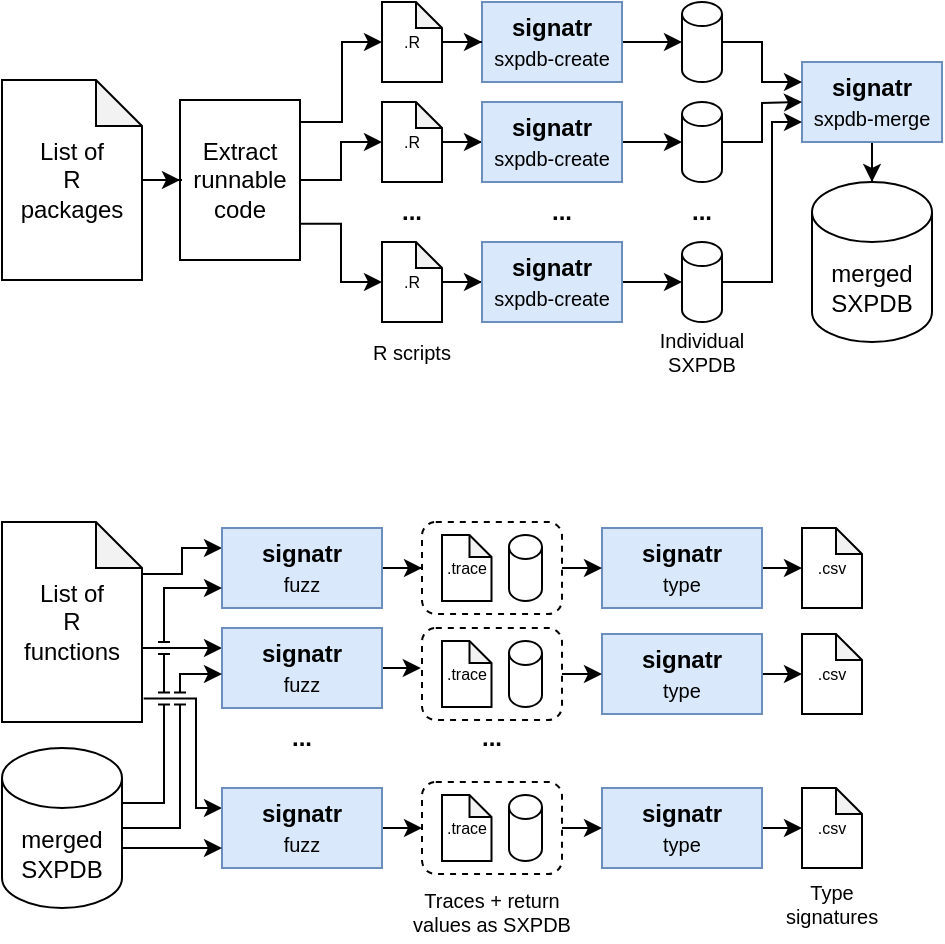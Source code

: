 <mxfile version="20.2.3"><diagram id="nPdgPtTU691SxN4OdHrN" name="Page-1"><mxGraphModel dx="1375" dy="769" grid="1" gridSize="10" guides="1" tooltips="1" connect="1" arrows="1" fold="1" page="1" pageScale="1" pageWidth="850" pageHeight="1100" math="0" shadow="0"><root><mxCell id="0"/><mxCell id="1" parent="0"/><mxCell id="wl-aqiPalpi7DghOBvvN-31" style="edgeStyle=orthogonalEdgeStyle;rounded=0;orthogonalLoop=1;jettySize=auto;html=1;entryX=0;entryY=0.5;entryDx=0;entryDy=0;entryPerimeter=0;fontSize=12;exitX=1;exitY=0.25;exitDx=0;exitDy=0;" edge="1" parent="1" source="wl-aqiPalpi7DghOBvvN-2" target="wl-aqiPalpi7DghOBvvN-9"><mxGeometry relative="1" as="geometry"><Array as="points"><mxPoint x="199" y="80"/><mxPoint x="220" y="80"/><mxPoint x="220" y="40"/></Array></mxGeometry></mxCell><mxCell id="wl-aqiPalpi7DghOBvvN-32" style="edgeStyle=orthogonalEdgeStyle;rounded=0;orthogonalLoop=1;jettySize=auto;html=1;entryX=0;entryY=0.5;entryDx=0;entryDy=0;entryPerimeter=0;fontSize=12;exitX=1.002;exitY=0.774;exitDx=0;exitDy=0;exitPerimeter=0;" edge="1" parent="1" source="wl-aqiPalpi7DghOBvvN-2" target="wl-aqiPalpi7DghOBvvN-12"><mxGeometry relative="1" as="geometry"/></mxCell><mxCell id="wl-aqiPalpi7DghOBvvN-33" style="edgeStyle=orthogonalEdgeStyle;rounded=0;orthogonalLoop=1;jettySize=auto;html=1;entryX=0;entryY=0.5;entryDx=0;entryDy=0;entryPerimeter=0;fontSize=12;" edge="1" parent="1" source="wl-aqiPalpi7DghOBvvN-2" target="wl-aqiPalpi7DghOBvvN-11"><mxGeometry relative="1" as="geometry"/></mxCell><mxCell id="wl-aqiPalpi7DghOBvvN-2" value="Extract &lt;br&gt;runnable &lt;br&gt;code" style="whiteSpace=wrap;html=1;" vertex="1" parent="1"><mxGeometry x="139" y="69" width="60" height="80" as="geometry"/></mxCell><mxCell id="wl-aqiPalpi7DghOBvvN-40" style="edgeStyle=orthogonalEdgeStyle;rounded=0;orthogonalLoop=1;jettySize=auto;html=1;entryX=0;entryY=0.5;entryDx=0;entryDy=0;entryPerimeter=0;fontSize=12;" edge="1" parent="1" source="wl-aqiPalpi7DghOBvvN-3" target="wl-aqiPalpi7DghOBvvN-8"><mxGeometry relative="1" as="geometry"/></mxCell><mxCell id="wl-aqiPalpi7DghOBvvN-3" value="&lt;b&gt;signatr&lt;/b&gt;&lt;br&gt;&lt;font style=&quot;font-size: 10px;&quot;&gt;sxpdb-create&lt;/font&gt;" style="whiteSpace=wrap;html=1;fillColor=#dae8fc;strokeColor=#6c8ebf;" vertex="1" parent="1"><mxGeometry x="290" y="20" width="70" height="40" as="geometry"/></mxCell><mxCell id="wl-aqiPalpi7DghOBvvN-47" style="edgeStyle=orthogonalEdgeStyle;rounded=0;orthogonalLoop=1;jettySize=auto;html=1;entryX=0.5;entryY=0;entryDx=0;entryDy=0;entryPerimeter=0;fontSize=12;" edge="1" parent="1" source="wl-aqiPalpi7DghOBvvN-4" target="wl-aqiPalpi7DghOBvvN-5"><mxGeometry relative="1" as="geometry"/></mxCell><mxCell id="wl-aqiPalpi7DghOBvvN-4" value="&lt;b&gt;signatr&lt;/b&gt;&lt;br&gt;&lt;font style=&quot;font-size: 10px;&quot;&gt;sxpdb-merge&lt;/font&gt;" style="whiteSpace=wrap;html=1;fillColor=#dae8fc;strokeColor=#6c8ebf;" vertex="1" parent="1"><mxGeometry x="450" y="50" width="70" height="40" as="geometry"/></mxCell><mxCell id="wl-aqiPalpi7DghOBvvN-5" value="merged&lt;br&gt;SXPDB" style="shape=cylinder3;whiteSpace=wrap;html=1;boundedLbl=1;backgroundOutline=1;size=15;" vertex="1" parent="1"><mxGeometry x="455" y="110" width="60" height="80" as="geometry"/></mxCell><mxCell id="wl-aqiPalpi7DghOBvvN-99" style="edgeStyle=orthogonalEdgeStyle;rounded=0;orthogonalLoop=1;jettySize=auto;html=1;fontSize=10;entryX=0;entryY=0.25;entryDx=0;entryDy=0;" edge="1" parent="1" source="wl-aqiPalpi7DghOBvvN-8" target="wl-aqiPalpi7DghOBvvN-4"><mxGeometry relative="1" as="geometry"><mxPoint x="450" y="110" as="targetPoint"/><Array as="points"><mxPoint x="430" y="40"/><mxPoint x="430" y="60"/></Array></mxGeometry></mxCell><mxCell id="wl-aqiPalpi7DghOBvvN-8" value="" style="shape=cylinder3;whiteSpace=wrap;html=1;boundedLbl=1;backgroundOutline=1;size=6;fontSize=8;" vertex="1" parent="1"><mxGeometry x="390" y="20" width="20" height="40" as="geometry"/></mxCell><mxCell id="wl-aqiPalpi7DghOBvvN-36" style="edgeStyle=orthogonalEdgeStyle;rounded=0;orthogonalLoop=1;jettySize=auto;html=1;entryX=0;entryY=0.5;entryDx=0;entryDy=0;fontSize=12;" edge="1" parent="1" source="wl-aqiPalpi7DghOBvvN-9" target="wl-aqiPalpi7DghOBvvN-3"><mxGeometry relative="1" as="geometry"/></mxCell><mxCell id="wl-aqiPalpi7DghOBvvN-9" value=".R" style="shape=note;whiteSpace=wrap;html=1;backgroundOutline=1;darkOpacity=0.05;fontSize=8;size=13;" vertex="1" parent="1"><mxGeometry x="240" y="20" width="30" height="40" as="geometry"/></mxCell><mxCell id="wl-aqiPalpi7DghOBvvN-37" style="edgeStyle=orthogonalEdgeStyle;rounded=0;orthogonalLoop=1;jettySize=auto;html=1;entryX=0;entryY=0.5;entryDx=0;entryDy=0;fontSize=12;" edge="1" parent="1" source="wl-aqiPalpi7DghOBvvN-11" target="wl-aqiPalpi7DghOBvvN-34"><mxGeometry relative="1" as="geometry"/></mxCell><mxCell id="wl-aqiPalpi7DghOBvvN-11" value=".R" style="shape=note;whiteSpace=wrap;html=1;backgroundOutline=1;darkOpacity=0.05;fontSize=8;size=13;" vertex="1" parent="1"><mxGeometry x="240" y="70" width="30" height="40" as="geometry"/></mxCell><mxCell id="wl-aqiPalpi7DghOBvvN-38" style="edgeStyle=orthogonalEdgeStyle;rounded=0;orthogonalLoop=1;jettySize=auto;html=1;entryX=0;entryY=0.5;entryDx=0;entryDy=0;fontSize=12;" edge="1" parent="1" source="wl-aqiPalpi7DghOBvvN-12" target="wl-aqiPalpi7DghOBvvN-35"><mxGeometry relative="1" as="geometry"/></mxCell><mxCell id="wl-aqiPalpi7DghOBvvN-12" value=".R" style="shape=note;whiteSpace=wrap;html=1;backgroundOutline=1;darkOpacity=0.05;fontSize=8;size=13;" vertex="1" parent="1"><mxGeometry x="240" y="140" width="30" height="40" as="geometry"/></mxCell><mxCell id="wl-aqiPalpi7DghOBvvN-100" style="edgeStyle=orthogonalEdgeStyle;rounded=0;orthogonalLoop=1;jettySize=auto;html=1;fontSize=10;" edge="1" parent="1" source="wl-aqiPalpi7DghOBvvN-14"><mxGeometry relative="1" as="geometry"><mxPoint x="450" y="70" as="targetPoint"/></mxGeometry></mxCell><mxCell id="wl-aqiPalpi7DghOBvvN-14" value="" style="shape=cylinder3;whiteSpace=wrap;html=1;boundedLbl=1;backgroundOutline=1;size=6;fontSize=8;" vertex="1" parent="1"><mxGeometry x="390" y="70" width="20" height="40" as="geometry"/></mxCell><mxCell id="wl-aqiPalpi7DghOBvvN-101" style="edgeStyle=orthogonalEdgeStyle;rounded=0;orthogonalLoop=1;jettySize=auto;html=1;fontSize=10;entryX=0;entryY=0.75;entryDx=0;entryDy=0;" edge="1" parent="1" source="wl-aqiPalpi7DghOBvvN-15" target="wl-aqiPalpi7DghOBvvN-4"><mxGeometry relative="1" as="geometry"><mxPoint x="450" y="110" as="targetPoint"/><Array as="points"><mxPoint x="435" y="160"/><mxPoint x="435" y="80"/></Array></mxGeometry></mxCell><mxCell id="wl-aqiPalpi7DghOBvvN-15" value="" style="shape=cylinder3;whiteSpace=wrap;html=1;boundedLbl=1;backgroundOutline=1;size=6;fontSize=8;" vertex="1" parent="1"><mxGeometry x="390" y="140" width="20" height="40" as="geometry"/></mxCell><mxCell id="wl-aqiPalpi7DghOBvvN-30" value="" style="edgeStyle=orthogonalEdgeStyle;rounded=0;orthogonalLoop=1;jettySize=auto;html=1;fontSize=12;" edge="1" parent="1" source="wl-aqiPalpi7DghOBvvN-16" target="wl-aqiPalpi7DghOBvvN-2"><mxGeometry relative="1" as="geometry"/></mxCell><mxCell id="wl-aqiPalpi7DghOBvvN-16" value="&lt;font style=&quot;font-size: 12px;&quot;&gt;List of &lt;br&gt;R&lt;br&gt;packages&lt;br&gt;&lt;/font&gt;" style="shape=note;whiteSpace=wrap;html=1;backgroundOutline=1;darkOpacity=0.05;fontSize=8;size=23;" vertex="1" parent="1"><mxGeometry x="50" y="59" width="70" height="100" as="geometry"/></mxCell><mxCell id="wl-aqiPalpi7DghOBvvN-96" style="edgeStyle=orthogonalEdgeStyle;rounded=0;orthogonalLoop=1;jettySize=auto;html=1;entryX=0;entryY=0.25;entryDx=0;entryDy=0;fontSize=10;" edge="1" parent="1" source="wl-aqiPalpi7DghOBvvN-17" target="wl-aqiPalpi7DghOBvvN-48"><mxGeometry relative="1" as="geometry"><Array as="points"><mxPoint x="140" y="306"/><mxPoint x="140" y="293"/></Array></mxGeometry></mxCell><mxCell id="wl-aqiPalpi7DghOBvvN-97" style="edgeStyle=orthogonalEdgeStyle;rounded=0;orthogonalLoop=1;jettySize=auto;html=1;entryX=0;entryY=0.25;entryDx=0;entryDy=0;fontSize=10;" edge="1" parent="1" source="wl-aqiPalpi7DghOBvvN-17" target="wl-aqiPalpi7DghOBvvN-49"><mxGeometry relative="1" as="geometry"><Array as="points"><mxPoint x="130" y="343"/><mxPoint x="130" y="343"/></Array></mxGeometry></mxCell><mxCell id="wl-aqiPalpi7DghOBvvN-98" style="edgeStyle=orthogonalEdgeStyle;rounded=0;orthogonalLoop=1;jettySize=auto;html=1;entryX=0;entryY=0.25;entryDx=0;entryDy=0;fontSize=10;exitX=1.012;exitY=0.883;exitDx=0;exitDy=0;exitPerimeter=0;" edge="1" parent="1" source="wl-aqiPalpi7DghOBvvN-17" target="wl-aqiPalpi7DghOBvvN-50"><mxGeometry relative="1" as="geometry"><Array as="points"><mxPoint x="147" y="368"/><mxPoint x="147" y="423"/></Array></mxGeometry></mxCell><mxCell id="wl-aqiPalpi7DghOBvvN-17" value="&lt;font style=&quot;font-size: 12px;&quot;&gt;List of &lt;br&gt;R&lt;br&gt;functions&lt;font style=&quot;font-size: 12px;&quot;&gt;&lt;br&gt;&lt;/font&gt;&lt;/font&gt;" style="shape=note;whiteSpace=wrap;html=1;backgroundOutline=1;darkOpacity=0.05;fontSize=8;size=23;" vertex="1" parent="1"><mxGeometry x="50" y="280" width="70" height="100" as="geometry"/></mxCell><mxCell id="wl-aqiPalpi7DghOBvvN-27" value="&lt;b&gt;...&lt;/b&gt;" style="text;html=1;strokeColor=none;fillColor=none;align=center;verticalAlign=middle;whiteSpace=wrap;rounded=0;fontSize=12;" vertex="1" parent="1"><mxGeometry x="280" y="373" width="30" height="30" as="geometry"/></mxCell><mxCell id="wl-aqiPalpi7DghOBvvN-28" value="&lt;b&gt;...&lt;/b&gt;" style="text;html=1;strokeColor=none;fillColor=none;align=center;verticalAlign=middle;whiteSpace=wrap;rounded=0;fontSize=12;" vertex="1" parent="1"><mxGeometry x="240" y="110" width="30" height="30" as="geometry"/></mxCell><mxCell id="wl-aqiPalpi7DghOBvvN-29" value="&lt;b&gt;...&lt;/b&gt;" style="text;html=1;strokeColor=none;fillColor=none;align=center;verticalAlign=middle;whiteSpace=wrap;rounded=0;fontSize=12;" vertex="1" parent="1"><mxGeometry x="385" y="110" width="30" height="30" as="geometry"/></mxCell><mxCell id="wl-aqiPalpi7DghOBvvN-41" style="edgeStyle=orthogonalEdgeStyle;rounded=0;orthogonalLoop=1;jettySize=auto;html=1;entryX=0;entryY=0.5;entryDx=0;entryDy=0;entryPerimeter=0;fontSize=12;" edge="1" parent="1" source="wl-aqiPalpi7DghOBvvN-34" target="wl-aqiPalpi7DghOBvvN-14"><mxGeometry relative="1" as="geometry"/></mxCell><mxCell id="wl-aqiPalpi7DghOBvvN-34" value="&lt;b&gt;signatr&lt;/b&gt;&lt;br&gt;&lt;font style=&quot;font-size: 10px;&quot;&gt;sxpdb-create&lt;/font&gt;" style="whiteSpace=wrap;html=1;fillColor=#dae8fc;strokeColor=#6c8ebf;" vertex="1" parent="1"><mxGeometry x="290" y="70" width="70" height="40" as="geometry"/></mxCell><mxCell id="wl-aqiPalpi7DghOBvvN-42" style="edgeStyle=orthogonalEdgeStyle;rounded=0;orthogonalLoop=1;jettySize=auto;html=1;entryX=0;entryY=0.5;entryDx=0;entryDy=0;entryPerimeter=0;fontSize=12;" edge="1" parent="1" source="wl-aqiPalpi7DghOBvvN-35" target="wl-aqiPalpi7DghOBvvN-15"><mxGeometry relative="1" as="geometry"/></mxCell><mxCell id="wl-aqiPalpi7DghOBvvN-35" value="&lt;b&gt;signatr&lt;/b&gt;&lt;br&gt;&lt;font style=&quot;font-size: 10px;&quot;&gt;sxpdb-create&lt;/font&gt;" style="whiteSpace=wrap;html=1;fillColor=#dae8fc;strokeColor=#6c8ebf;" vertex="1" parent="1"><mxGeometry x="290" y="140" width="70" height="40" as="geometry"/></mxCell><mxCell id="wl-aqiPalpi7DghOBvvN-64" style="edgeStyle=orthogonalEdgeStyle;rounded=0;orthogonalLoop=1;jettySize=auto;html=1;entryX=0;entryY=0.5;entryDx=0;entryDy=0;fontSize=10;" edge="1" parent="1" source="wl-aqiPalpi7DghOBvvN-48" target="wl-aqiPalpi7DghOBvvN-62"><mxGeometry relative="1" as="geometry"/></mxCell><mxCell id="wl-aqiPalpi7DghOBvvN-48" value="&lt;b&gt;signatr&lt;/b&gt;&lt;br&gt;&lt;font style=&quot;font-size: 10px;&quot;&gt;fuzz&lt;/font&gt;" style="whiteSpace=wrap;html=1;fillColor=#dae8fc;strokeColor=#6c8ebf;" vertex="1" parent="1"><mxGeometry x="160" y="283" width="80" height="40" as="geometry"/></mxCell><mxCell id="wl-aqiPalpi7DghOBvvN-57" style="edgeStyle=orthogonalEdgeStyle;rounded=0;orthogonalLoop=1;jettySize=auto;html=1;exitX=1;exitY=0.5;exitDx=0;exitDy=0;entryX=-0.009;entryY=0.448;entryDx=0;entryDy=0;entryPerimeter=0;fontSize=10;" edge="1" parent="1" source="wl-aqiPalpi7DghOBvvN-49" target="wl-aqiPalpi7DghOBvvN-72"><mxGeometry relative="1" as="geometry"><mxPoint x="260" y="353" as="targetPoint"/></mxGeometry></mxCell><mxCell id="wl-aqiPalpi7DghOBvvN-49" value="&lt;b&gt;signatr&lt;/b&gt;&lt;br&gt;&lt;font style=&quot;font-size: 10px;&quot;&gt;&lt;font style=&quot;font-size: 10px;&quot;&gt;fuzz&lt;/font&gt;&lt;/font&gt;" style="whiteSpace=wrap;html=1;fillColor=#dae8fc;strokeColor=#6c8ebf;" vertex="1" parent="1"><mxGeometry x="160" y="333" width="80" height="40" as="geometry"/></mxCell><mxCell id="wl-aqiPalpi7DghOBvvN-58" style="edgeStyle=orthogonalEdgeStyle;rounded=0;orthogonalLoop=1;jettySize=auto;html=1;exitX=1;exitY=0.5;exitDx=0;exitDy=0;entryX=0;entryY=0.5;entryDx=0;entryDy=0;fontSize=10;" edge="1" parent="1" source="wl-aqiPalpi7DghOBvvN-50" target="wl-aqiPalpi7DghOBvvN-76"><mxGeometry relative="1" as="geometry"><mxPoint x="260" y="433" as="targetPoint"/></mxGeometry></mxCell><mxCell id="wl-aqiPalpi7DghOBvvN-50" value="&lt;b&gt;signatr&lt;/b&gt;&lt;br&gt;&lt;font style=&quot;font-size: 10px;&quot;&gt;fuzz&lt;/font&gt;" style="whiteSpace=wrap;html=1;fillColor=#dae8fc;strokeColor=#6c8ebf;" vertex="1" parent="1"><mxGeometry x="160" y="413" width="80" height="40" as="geometry"/></mxCell><mxCell id="wl-aqiPalpi7DghOBvvN-51" value="&lt;b&gt;...&lt;/b&gt;" style="text;html=1;strokeColor=none;fillColor=none;align=center;verticalAlign=middle;whiteSpace=wrap;rounded=0;fontSize=12;" vertex="1" parent="1"><mxGeometry x="185" y="373" width="30" height="30" as="geometry"/></mxCell><mxCell id="wl-aqiPalpi7DghOBvvN-52" value="&lt;b&gt;...&lt;/b&gt;" style="text;html=1;strokeColor=none;fillColor=none;align=center;verticalAlign=middle;whiteSpace=wrap;rounded=0;fontSize=12;" vertex="1" parent="1"><mxGeometry x="315" y="110" width="30" height="30" as="geometry"/></mxCell><mxCell id="wl-aqiPalpi7DghOBvvN-86" style="edgeStyle=orthogonalEdgeStyle;rounded=0;orthogonalLoop=1;jettySize=auto;html=1;exitX=1;exitY=0.5;exitDx=0;exitDy=0;entryX=0;entryY=0.5;entryDx=0;entryDy=0;entryPerimeter=0;fontSize=10;" edge="1" parent="1" source="wl-aqiPalpi7DghOBvvN-59" target="wl-aqiPalpi7DghOBvvN-83"><mxGeometry relative="1" as="geometry"/></mxCell><mxCell id="wl-aqiPalpi7DghOBvvN-59" value="&lt;b&gt;signatr&lt;/b&gt;&lt;br&gt;&lt;font style=&quot;font-size: 10px;&quot;&gt;type&lt;/font&gt;" style="whiteSpace=wrap;html=1;fillColor=#dae8fc;strokeColor=#6c8ebf;" vertex="1" parent="1"><mxGeometry x="350" y="283" width="80" height="40" as="geometry"/></mxCell><mxCell id="wl-aqiPalpi7DghOBvvN-87" style="edgeStyle=orthogonalEdgeStyle;rounded=0;orthogonalLoop=1;jettySize=auto;html=1;exitX=1;exitY=0.5;exitDx=0;exitDy=0;entryX=0;entryY=0.5;entryDx=0;entryDy=0;entryPerimeter=0;fontSize=10;" edge="1" parent="1" source="wl-aqiPalpi7DghOBvvN-60" target="wl-aqiPalpi7DghOBvvN-84"><mxGeometry relative="1" as="geometry"/></mxCell><mxCell id="wl-aqiPalpi7DghOBvvN-60" value="&lt;b&gt;signatr&lt;/b&gt;&lt;br&gt;&lt;font style=&quot;font-size: 10px;&quot;&gt;type&lt;/font&gt;" style="whiteSpace=wrap;html=1;fillColor=#dae8fc;strokeColor=#6c8ebf;" vertex="1" parent="1"><mxGeometry x="350" y="336" width="80" height="40" as="geometry"/></mxCell><mxCell id="wl-aqiPalpi7DghOBvvN-88" style="edgeStyle=orthogonalEdgeStyle;rounded=0;orthogonalLoop=1;jettySize=auto;html=1;exitX=1;exitY=0.5;exitDx=0;exitDy=0;entryX=0;entryY=0.5;entryDx=0;entryDy=0;entryPerimeter=0;fontSize=10;" edge="1" parent="1" source="wl-aqiPalpi7DghOBvvN-61" target="wl-aqiPalpi7DghOBvvN-85"><mxGeometry relative="1" as="geometry"/></mxCell><mxCell id="wl-aqiPalpi7DghOBvvN-61" value="&lt;b&gt;signatr&lt;/b&gt;&lt;br&gt;&lt;font style=&quot;font-size: 10px;&quot;&gt;type&lt;/font&gt;" style="whiteSpace=wrap;html=1;fillColor=#dae8fc;strokeColor=#6c8ebf;" vertex="1" parent="1"><mxGeometry x="350" y="413" width="80" height="40" as="geometry"/></mxCell><mxCell id="wl-aqiPalpi7DghOBvvN-70" value="" style="group" vertex="1" connectable="0" parent="1"><mxGeometry x="260" y="280" width="70" height="46" as="geometry"/></mxCell><mxCell id="wl-aqiPalpi7DghOBvvN-62" value="" style="rounded=1;whiteSpace=wrap;html=1;fontSize=10;fillColor=none;dashed=1;" vertex="1" parent="wl-aqiPalpi7DghOBvvN-70"><mxGeometry width="70" height="46" as="geometry"/></mxCell><mxCell id="wl-aqiPalpi7DghOBvvN-19" value="" style="shape=cylinder3;whiteSpace=wrap;html=1;boundedLbl=1;backgroundOutline=1;size=6;fontSize=8;" vertex="1" parent="wl-aqiPalpi7DghOBvvN-70"><mxGeometry x="43.5" y="6.5" width="16.5" height="33" as="geometry"/></mxCell><mxCell id="wl-aqiPalpi7DghOBvvN-20" value=".trace" style="shape=note;whiteSpace=wrap;html=1;backgroundOutline=1;darkOpacity=0.05;fontSize=8;size=11;" vertex="1" parent="wl-aqiPalpi7DghOBvvN-70"><mxGeometry x="10" y="6.5" width="24.75" height="33" as="geometry"/></mxCell><mxCell id="wl-aqiPalpi7DghOBvvN-71" value="" style="group" vertex="1" connectable="0" parent="1"><mxGeometry x="260" y="333" width="70" height="46" as="geometry"/></mxCell><mxCell id="wl-aqiPalpi7DghOBvvN-72" value="" style="rounded=1;whiteSpace=wrap;html=1;fontSize=10;fillColor=none;dashed=1;" vertex="1" parent="wl-aqiPalpi7DghOBvvN-71"><mxGeometry width="70" height="46" as="geometry"/></mxCell><mxCell id="wl-aqiPalpi7DghOBvvN-73" value="" style="shape=cylinder3;whiteSpace=wrap;html=1;boundedLbl=1;backgroundOutline=1;size=6;fontSize=8;" vertex="1" parent="wl-aqiPalpi7DghOBvvN-71"><mxGeometry x="43.5" y="6.5" width="16.5" height="33" as="geometry"/></mxCell><mxCell id="wl-aqiPalpi7DghOBvvN-74" value=".trace" style="shape=note;whiteSpace=wrap;html=1;backgroundOutline=1;darkOpacity=0.05;fontSize=8;size=11;" vertex="1" parent="wl-aqiPalpi7DghOBvvN-71"><mxGeometry x="10" y="6.5" width="24.75" height="33" as="geometry"/></mxCell><mxCell id="wl-aqiPalpi7DghOBvvN-75" value="" style="group" vertex="1" connectable="0" parent="1"><mxGeometry x="260" y="410" width="70" height="46" as="geometry"/></mxCell><mxCell id="wl-aqiPalpi7DghOBvvN-76" value="" style="rounded=1;whiteSpace=wrap;html=1;fontSize=10;fillColor=none;dashed=1;" vertex="1" parent="wl-aqiPalpi7DghOBvvN-75"><mxGeometry width="70" height="46" as="geometry"/></mxCell><mxCell id="wl-aqiPalpi7DghOBvvN-77" value="" style="shape=cylinder3;whiteSpace=wrap;html=1;boundedLbl=1;backgroundOutline=1;size=6;fontSize=8;" vertex="1" parent="wl-aqiPalpi7DghOBvvN-75"><mxGeometry x="43.5" y="6.5" width="16.5" height="33" as="geometry"/></mxCell><mxCell id="wl-aqiPalpi7DghOBvvN-78" value=".trace" style="shape=note;whiteSpace=wrap;html=1;backgroundOutline=1;darkOpacity=0.05;fontSize=8;size=11;" vertex="1" parent="wl-aqiPalpi7DghOBvvN-75"><mxGeometry x="10" y="6.5" width="24.75" height="33" as="geometry"/></mxCell><mxCell id="wl-aqiPalpi7DghOBvvN-80" style="edgeStyle=orthogonalEdgeStyle;rounded=0;orthogonalLoop=1;jettySize=auto;html=1;exitX=1;exitY=0.5;exitDx=0;exitDy=0;entryX=0;entryY=0.5;entryDx=0;entryDy=0;fontSize=10;" edge="1" parent="1" source="wl-aqiPalpi7DghOBvvN-62" target="wl-aqiPalpi7DghOBvvN-59"><mxGeometry relative="1" as="geometry"/></mxCell><mxCell id="wl-aqiPalpi7DghOBvvN-81" style="edgeStyle=orthogonalEdgeStyle;rounded=0;orthogonalLoop=1;jettySize=auto;html=1;exitX=1;exitY=0.5;exitDx=0;exitDy=0;entryX=0;entryY=0.5;entryDx=0;entryDy=0;fontSize=10;" edge="1" parent="1" source="wl-aqiPalpi7DghOBvvN-72" target="wl-aqiPalpi7DghOBvvN-60"><mxGeometry relative="1" as="geometry"/></mxCell><mxCell id="wl-aqiPalpi7DghOBvvN-82" style="edgeStyle=orthogonalEdgeStyle;rounded=0;orthogonalLoop=1;jettySize=auto;html=1;exitX=1;exitY=0.5;exitDx=0;exitDy=0;entryX=0;entryY=0.5;entryDx=0;entryDy=0;fontSize=10;" edge="1" parent="1" source="wl-aqiPalpi7DghOBvvN-76" target="wl-aqiPalpi7DghOBvvN-61"><mxGeometry relative="1" as="geometry"/></mxCell><mxCell id="wl-aqiPalpi7DghOBvvN-83" value=".csv" style="shape=note;whiteSpace=wrap;html=1;backgroundOutline=1;darkOpacity=0.05;fontSize=8;size=13;" vertex="1" parent="1"><mxGeometry x="450" y="283" width="30" height="40" as="geometry"/></mxCell><mxCell id="wl-aqiPalpi7DghOBvvN-84" value=".csv" style="shape=note;whiteSpace=wrap;html=1;backgroundOutline=1;darkOpacity=0.05;fontSize=8;size=13;" vertex="1" parent="1"><mxGeometry x="450" y="336" width="30" height="40" as="geometry"/></mxCell><mxCell id="wl-aqiPalpi7DghOBvvN-85" value=".csv" style="shape=note;whiteSpace=wrap;html=1;backgroundOutline=1;darkOpacity=0.05;fontSize=8;size=13;" vertex="1" parent="1"><mxGeometry x="450" y="413" width="30" height="40" as="geometry"/></mxCell><mxCell id="wl-aqiPalpi7DghOBvvN-92" value="R scripts" style="text;html=1;strokeColor=none;fillColor=none;align=center;verticalAlign=middle;whiteSpace=wrap;rounded=0;dashed=1;dashPattern=1 1;fontSize=10;" vertex="1" parent="1"><mxGeometry x="225" y="180" width="60" height="30" as="geometry"/></mxCell><mxCell id="wl-aqiPalpi7DghOBvvN-93" value="Individual SXPDB" style="text;html=1;strokeColor=none;fillColor=none;align=center;verticalAlign=middle;whiteSpace=wrap;rounded=0;dashed=1;dashPattern=1 1;fontSize=10;" vertex="1" parent="1"><mxGeometry x="370" y="180" width="60" height="30" as="geometry"/></mxCell><mxCell id="wl-aqiPalpi7DghOBvvN-94" value="Traces + return values as SXPDB" style="text;html=1;strokeColor=none;fillColor=none;align=center;verticalAlign=middle;whiteSpace=wrap;rounded=0;dashed=1;dashPattern=1 1;fontSize=10;" vertex="1" parent="1"><mxGeometry x="253" y="460" width="84" height="30" as="geometry"/></mxCell><mxCell id="wl-aqiPalpi7DghOBvvN-95" value="Type&lt;br&gt;signatures" style="text;html=1;strokeColor=none;fillColor=none;align=center;verticalAlign=middle;whiteSpace=wrap;rounded=0;dashed=1;dashPattern=1 1;fontSize=10;" vertex="1" parent="1"><mxGeometry x="446" y="456" width="38" height="30" as="geometry"/></mxCell><mxCell id="wl-aqiPalpi7DghOBvvN-104" style="edgeStyle=orthogonalEdgeStyle;rounded=0;orthogonalLoop=1;jettySize=auto;html=1;entryX=0;entryY=0.75;entryDx=0;entryDy=0;fontSize=10;jumpStyle=line;exitX=1;exitY=0;exitDx=0;exitDy=27.5;exitPerimeter=0;" edge="1" parent="1" source="wl-aqiPalpi7DghOBvvN-103" target="wl-aqiPalpi7DghOBvvN-48"><mxGeometry relative="1" as="geometry"><Array as="points"><mxPoint x="131" y="421"/><mxPoint x="131" y="313"/></Array></mxGeometry></mxCell><mxCell id="wl-aqiPalpi7DghOBvvN-105" style="edgeStyle=orthogonalEdgeStyle;rounded=0;orthogonalLoop=1;jettySize=auto;html=1;fontSize=10;jumpStyle=line;" edge="1" parent="1" source="wl-aqiPalpi7DghOBvvN-103"><mxGeometry relative="1" as="geometry"><mxPoint x="160" y="356" as="targetPoint"/><Array as="points"><mxPoint x="139" y="433"/><mxPoint x="139" y="356"/><mxPoint x="160" y="356"/></Array></mxGeometry></mxCell><mxCell id="wl-aqiPalpi7DghOBvvN-106" style="edgeStyle=orthogonalEdgeStyle;rounded=0;orthogonalLoop=1;jettySize=auto;html=1;entryX=0;entryY=0.75;entryDx=0;entryDy=0;fontSize=10;exitX=1;exitY=0;exitDx=0;exitDy=52.5;exitPerimeter=0;" edge="1" parent="1" source="wl-aqiPalpi7DghOBvvN-103" target="wl-aqiPalpi7DghOBvvN-50"><mxGeometry relative="1" as="geometry"><Array as="points"><mxPoint x="110" y="443"/></Array></mxGeometry></mxCell><mxCell id="wl-aqiPalpi7DghOBvvN-103" value="merged&lt;br&gt;SXPDB" style="shape=cylinder3;whiteSpace=wrap;html=1;boundedLbl=1;backgroundOutline=1;size=15;" vertex="1" parent="1"><mxGeometry x="50" y="393" width="60" height="80" as="geometry"/></mxCell></root></mxGraphModel></diagram></mxfile>
